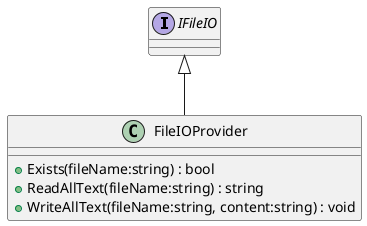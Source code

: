 @startuml
interface IFileIO {
}
class FileIOProvider {
    + Exists(fileName:string) : bool
    + ReadAllText(fileName:string) : string
    + WriteAllText(fileName:string, content:string) : void
}
IFileIO <|-- FileIOProvider
@enduml
